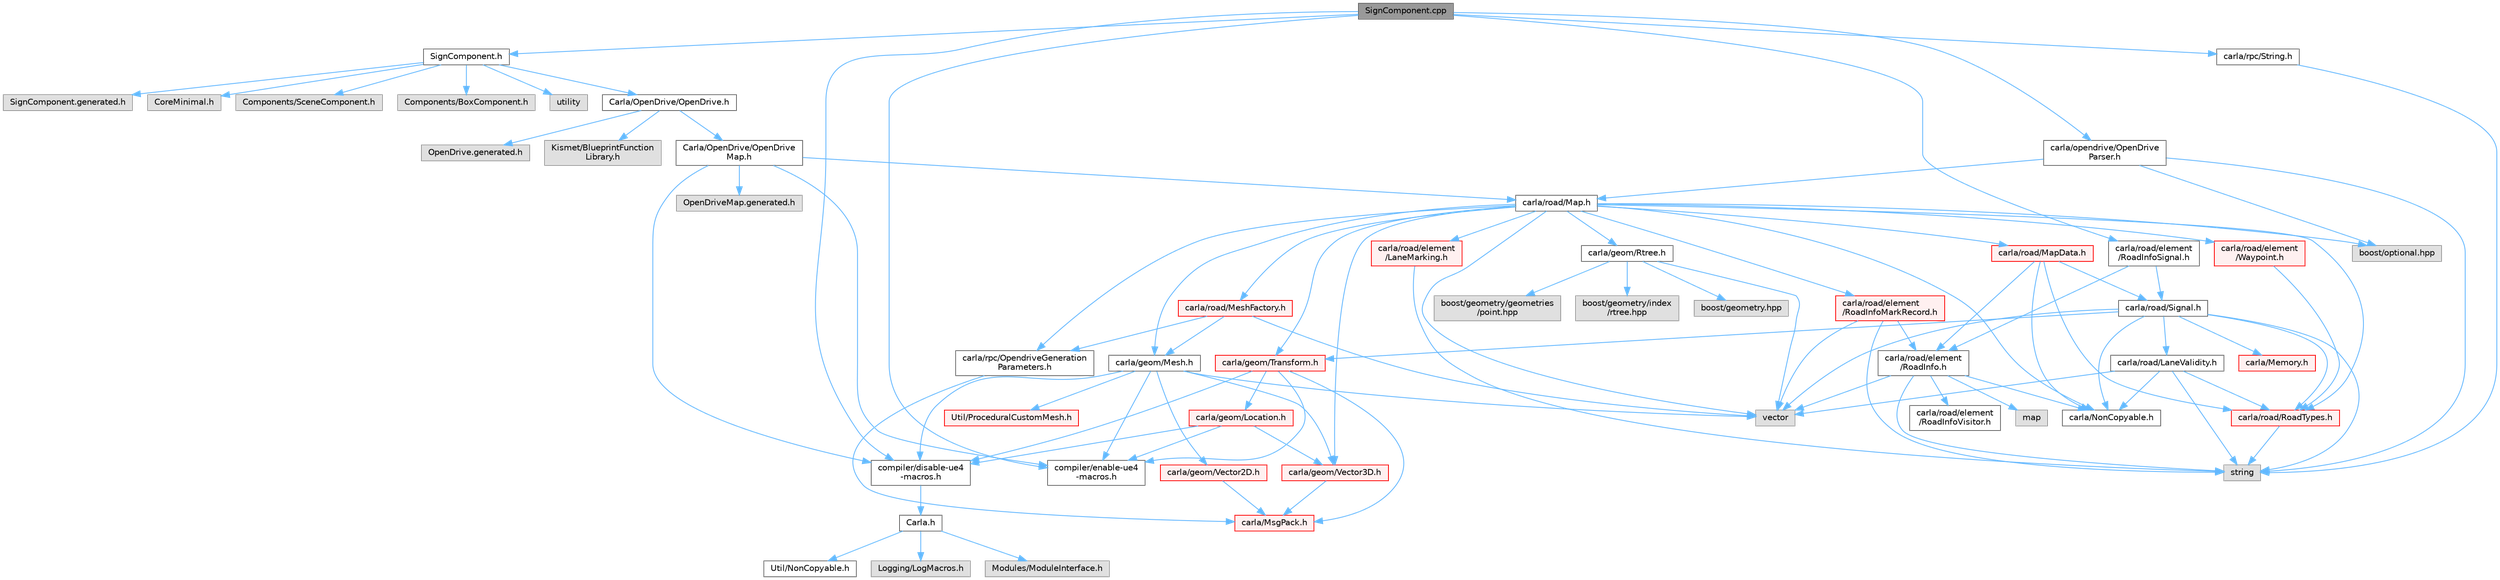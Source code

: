 digraph "SignComponent.cpp"
{
 // INTERACTIVE_SVG=YES
 // LATEX_PDF_SIZE
  bgcolor="transparent";
  edge [fontname=Helvetica,fontsize=10,labelfontname=Helvetica,labelfontsize=10];
  node [fontname=Helvetica,fontsize=10,shape=box,height=0.2,width=0.4];
  Node1 [id="Node000001",label="SignComponent.cpp",height=0.2,width=0.4,color="gray40", fillcolor="grey60", style="filled", fontcolor="black",tooltip=" "];
  Node1 -> Node2 [id="edge1_Node000001_Node000002",color="steelblue1",style="solid",tooltip=" "];
  Node2 [id="Node000002",label="SignComponent.h",height=0.2,width=0.4,color="grey40", fillcolor="white", style="filled",URL="$de/d8e/SignComponent_8h.html",tooltip=" "];
  Node2 -> Node3 [id="edge2_Node000002_Node000003",color="steelblue1",style="solid",tooltip=" "];
  Node3 [id="Node000003",label="CoreMinimal.h",height=0.2,width=0.4,color="grey60", fillcolor="#E0E0E0", style="filled",tooltip=" "];
  Node2 -> Node4 [id="edge3_Node000002_Node000004",color="steelblue1",style="solid",tooltip=" "];
  Node4 [id="Node000004",label="Components/SceneComponent.h",height=0.2,width=0.4,color="grey60", fillcolor="#E0E0E0", style="filled",tooltip=" "];
  Node2 -> Node5 [id="edge4_Node000002_Node000005",color="steelblue1",style="solid",tooltip=" "];
  Node5 [id="Node000005",label="Components/BoxComponent.h",height=0.2,width=0.4,color="grey60", fillcolor="#E0E0E0", style="filled",tooltip=" "];
  Node2 -> Node6 [id="edge5_Node000002_Node000006",color="steelblue1",style="solid",tooltip=" "];
  Node6 [id="Node000006",label="Carla/OpenDrive/OpenDrive.h",height=0.2,width=0.4,color="grey40", fillcolor="white", style="filled",URL="$d1/d9b/Unreal_2CarlaUE4_2Plugins_2Carla_2Source_2Carla_2OpenDrive_2OpenDrive_8h.html",tooltip=" "];
  Node6 -> Node7 [id="edge6_Node000006_Node000007",color="steelblue1",style="solid",tooltip=" "];
  Node7 [id="Node000007",label="Carla/OpenDrive/OpenDrive\lMap.h",height=0.2,width=0.4,color="grey40", fillcolor="white", style="filled",URL="$d6/d95/OpenDriveMap_8h.html",tooltip=" "];
  Node7 -> Node8 [id="edge7_Node000007_Node000008",color="steelblue1",style="solid",tooltip=" "];
  Node8 [id="Node000008",label="compiler/disable-ue4\l-macros.h",height=0.2,width=0.4,color="grey40", fillcolor="white", style="filled",URL="$d2/d02/disable-ue4-macros_8h.html",tooltip=" "];
  Node8 -> Node9 [id="edge8_Node000008_Node000009",color="steelblue1",style="solid",tooltip=" "];
  Node9 [id="Node000009",label="Carla.h",height=0.2,width=0.4,color="grey40", fillcolor="white", style="filled",URL="$d7/d7d/Carla_8h.html",tooltip=" "];
  Node9 -> Node10 [id="edge9_Node000009_Node000010",color="steelblue1",style="solid",tooltip=" "];
  Node10 [id="Node000010",label="Util/NonCopyable.h",height=0.2,width=0.4,color="grey40", fillcolor="white", style="filled",URL="$d4/d57/Unreal_2CarlaUE4_2Plugins_2Carla_2Source_2Carla_2Util_2NonCopyable_8h.html",tooltip=" "];
  Node9 -> Node11 [id="edge10_Node000009_Node000011",color="steelblue1",style="solid",tooltip=" "];
  Node11 [id="Node000011",label="Logging/LogMacros.h",height=0.2,width=0.4,color="grey60", fillcolor="#E0E0E0", style="filled",tooltip=" "];
  Node9 -> Node12 [id="edge11_Node000009_Node000012",color="steelblue1",style="solid",tooltip=" "];
  Node12 [id="Node000012",label="Modules/ModuleInterface.h",height=0.2,width=0.4,color="grey60", fillcolor="#E0E0E0", style="filled",tooltip=" "];
  Node7 -> Node13 [id="edge12_Node000007_Node000013",color="steelblue1",style="solid",tooltip=" "];
  Node13 [id="Node000013",label="carla/road/Map.h",height=0.2,width=0.4,color="grey40", fillcolor="white", style="filled",URL="$df/d64/road_2Map_8h.html",tooltip=" "];
  Node13 -> Node14 [id="edge13_Node000013_Node000014",color="steelblue1",style="solid",tooltip=" "];
  Node14 [id="Node000014",label="carla/geom/Mesh.h",height=0.2,width=0.4,color="grey40", fillcolor="white", style="filled",URL="$d9/d31/Mesh_8h.html",tooltip=" "];
  Node14 -> Node15 [id="edge14_Node000014_Node000015",color="steelblue1",style="solid",tooltip=" "];
  Node15 [id="Node000015",label="vector",height=0.2,width=0.4,color="grey60", fillcolor="#E0E0E0", style="filled",tooltip=" "];
  Node14 -> Node16 [id="edge15_Node000014_Node000016",color="steelblue1",style="solid",tooltip=" "];
  Node16 [id="Node000016",label="carla/geom/Vector3D.h",height=0.2,width=0.4,color="red", fillcolor="#FFF0F0", style="filled",URL="$de/d70/geom_2Vector3D_8h.html",tooltip=" "];
  Node16 -> Node17 [id="edge16_Node000016_Node000017",color="steelblue1",style="solid",tooltip=" "];
  Node17 [id="Node000017",label="carla/MsgPack.h",height=0.2,width=0.4,color="red", fillcolor="#FFF0F0", style="filled",URL="$d9/d6f/MsgPack_8h.html",tooltip=" "];
  Node14 -> Node33 [id="edge17_Node000014_Node000033",color="steelblue1",style="solid",tooltip=" "];
  Node33 [id="Node000033",label="carla/geom/Vector2D.h",height=0.2,width=0.4,color="red", fillcolor="#FFF0F0", style="filled",URL="$d7/d26/geom_2Vector2D_8h.html",tooltip=" "];
  Node33 -> Node17 [id="edge18_Node000033_Node000017",color="steelblue1",style="solid",tooltip=" "];
  Node14 -> Node34 [id="edge19_Node000014_Node000034",color="steelblue1",style="solid",tooltip=" "];
  Node34 [id="Node000034",label="compiler/enable-ue4\l-macros.h",height=0.2,width=0.4,color="grey40", fillcolor="white", style="filled",URL="$d9/da2/enable-ue4-macros_8h.html",tooltip=" "];
  Node14 -> Node35 [id="edge20_Node000014_Node000035",color="steelblue1",style="solid",tooltip=" "];
  Node35 [id="Node000035",label="Util/ProceduralCustomMesh.h",height=0.2,width=0.4,color="red", fillcolor="#FFF0F0", style="filled",URL="$d5/d30/ProceduralCustomMesh_8h.html",tooltip=" "];
  Node14 -> Node8 [id="edge21_Node000014_Node000008",color="steelblue1",style="solid",tooltip=" "];
  Node13 -> Node37 [id="edge22_Node000013_Node000037",color="steelblue1",style="solid",tooltip=" "];
  Node37 [id="Node000037",label="carla/geom/Rtree.h",height=0.2,width=0.4,color="grey40", fillcolor="white", style="filled",URL="$d5/d30/Rtree_8h.html",tooltip=" "];
  Node37 -> Node15 [id="edge23_Node000037_Node000015",color="steelblue1",style="solid",tooltip=" "];
  Node37 -> Node38 [id="edge24_Node000037_Node000038",color="steelblue1",style="solid",tooltip=" "];
  Node38 [id="Node000038",label="boost/geometry.hpp",height=0.2,width=0.4,color="grey60", fillcolor="#E0E0E0", style="filled",tooltip=" "];
  Node37 -> Node39 [id="edge25_Node000037_Node000039",color="steelblue1",style="solid",tooltip=" "];
  Node39 [id="Node000039",label="boost/geometry/geometries\l/point.hpp",height=0.2,width=0.4,color="grey60", fillcolor="#E0E0E0", style="filled",tooltip=" "];
  Node37 -> Node40 [id="edge26_Node000037_Node000040",color="steelblue1",style="solid",tooltip=" "];
  Node40 [id="Node000040",label="boost/geometry/index\l/rtree.hpp",height=0.2,width=0.4,color="grey60", fillcolor="#E0E0E0", style="filled",tooltip=" "];
  Node13 -> Node41 [id="edge27_Node000013_Node000041",color="steelblue1",style="solid",tooltip=" "];
  Node41 [id="Node000041",label="carla/geom/Transform.h",height=0.2,width=0.4,color="red", fillcolor="#FFF0F0", style="filled",URL="$de/d17/geom_2Transform_8h.html",tooltip=" "];
  Node41 -> Node17 [id="edge28_Node000041_Node000017",color="steelblue1",style="solid",tooltip=" "];
  Node41 -> Node42 [id="edge29_Node000041_Node000042",color="steelblue1",style="solid",tooltip=" "];
  Node42 [id="Node000042",label="carla/geom/Location.h",height=0.2,width=0.4,color="red", fillcolor="#FFF0F0", style="filled",URL="$d9/d8b/geom_2Location_8h.html",tooltip=" "];
  Node42 -> Node16 [id="edge30_Node000042_Node000016",color="steelblue1",style="solid",tooltip=" "];
  Node42 -> Node34 [id="edge31_Node000042_Node000034",color="steelblue1",style="solid",tooltip=" "];
  Node42 -> Node8 [id="edge32_Node000042_Node000008",color="steelblue1",style="solid",tooltip=" "];
  Node41 -> Node34 [id="edge33_Node000041_Node000034",color="steelblue1",style="solid",tooltip=" "];
  Node41 -> Node8 [id="edge34_Node000041_Node000008",color="steelblue1",style="solid",tooltip=" "];
  Node13 -> Node50 [id="edge35_Node000013_Node000050",color="steelblue1",style="solid",tooltip=" "];
  Node50 [id="Node000050",label="carla/NonCopyable.h",height=0.2,width=0.4,color="grey40", fillcolor="white", style="filled",URL="$d4/dd8/LibCarla_2source_2carla_2NonCopyable_8h.html",tooltip=" "];
  Node13 -> Node51 [id="edge36_Node000013_Node000051",color="steelblue1",style="solid",tooltip=" "];
  Node51 [id="Node000051",label="carla/road/element\l/LaneMarking.h",height=0.2,width=0.4,color="red", fillcolor="#FFF0F0", style="filled",URL="$d5/d4c/LaneMarking_8h.html",tooltip=" "];
  Node51 -> Node52 [id="edge37_Node000051_Node000052",color="steelblue1",style="solid",tooltip=" "];
  Node52 [id="Node000052",label="string",height=0.2,width=0.4,color="grey60", fillcolor="#E0E0E0", style="filled",tooltip=" "];
  Node13 -> Node53 [id="edge38_Node000013_Node000053",color="steelblue1",style="solid",tooltip=" "];
  Node53 [id="Node000053",label="carla/road/element\l/RoadInfoMarkRecord.h",height=0.2,width=0.4,color="red", fillcolor="#FFF0F0", style="filled",URL="$dd/d32/RoadInfoMarkRecord_8h.html",tooltip=" "];
  Node53 -> Node54 [id="edge39_Node000053_Node000054",color="steelblue1",style="solid",tooltip=" "];
  Node54 [id="Node000054",label="carla/road/element\l/RoadInfo.h",height=0.2,width=0.4,color="grey40", fillcolor="white", style="filled",URL="$de/d3a/RoadInfo_8h.html",tooltip=" "];
  Node54 -> Node55 [id="edge40_Node000054_Node000055",color="steelblue1",style="solid",tooltip=" "];
  Node55 [id="Node000055",label="carla/road/element\l/RoadInfoVisitor.h",height=0.2,width=0.4,color="grey40", fillcolor="white", style="filled",URL="$d6/d67/RoadInfoVisitor_8h.html",tooltip=" "];
  Node54 -> Node50 [id="edge41_Node000054_Node000050",color="steelblue1",style="solid",tooltip=" "];
  Node54 -> Node56 [id="edge42_Node000054_Node000056",color="steelblue1",style="solid",tooltip=" "];
  Node56 [id="Node000056",label="map",height=0.2,width=0.4,color="grey60", fillcolor="#E0E0E0", style="filled",tooltip=" "];
  Node54 -> Node52 [id="edge43_Node000054_Node000052",color="steelblue1",style="solid",tooltip=" "];
  Node54 -> Node15 [id="edge44_Node000054_Node000015",color="steelblue1",style="solid",tooltip=" "];
  Node53 -> Node52 [id="edge45_Node000053_Node000052",color="steelblue1",style="solid",tooltip=" "];
  Node53 -> Node15 [id="edge46_Node000053_Node000015",color="steelblue1",style="solid",tooltip=" "];
  Node13 -> Node58 [id="edge47_Node000013_Node000058",color="steelblue1",style="solid",tooltip=" "];
  Node58 [id="Node000058",label="carla/road/element\l/Waypoint.h",height=0.2,width=0.4,color="red", fillcolor="#FFF0F0", style="filled",URL="$d3/dbb/road_2element_2Waypoint_8h.html",tooltip=" "];
  Node58 -> Node59 [id="edge48_Node000058_Node000059",color="steelblue1",style="solid",tooltip=" "];
  Node59 [id="Node000059",label="carla/road/RoadTypes.h",height=0.2,width=0.4,color="red", fillcolor="#FFF0F0", style="filled",URL="$d6/dbb/RoadTypes_8h.html",tooltip=" "];
  Node59 -> Node52 [id="edge49_Node000059_Node000052",color="steelblue1",style="solid",tooltip=" "];
  Node13 -> Node61 [id="edge50_Node000013_Node000061",color="steelblue1",style="solid",tooltip=" "];
  Node61 [id="Node000061",label="carla/road/MapData.h",height=0.2,width=0.4,color="red", fillcolor="#FFF0F0", style="filled",URL="$d5/db7/MapData_8h.html",tooltip=" "];
  Node61 -> Node50 [id="edge51_Node000061_Node000050",color="steelblue1",style="solid",tooltip=" "];
  Node61 -> Node54 [id="edge52_Node000061_Node000054",color="steelblue1",style="solid",tooltip=" "];
  Node61 -> Node59 [id="edge53_Node000061_Node000059",color="steelblue1",style="solid",tooltip=" "];
  Node61 -> Node86 [id="edge54_Node000061_Node000086",color="steelblue1",style="solid",tooltip=" "];
  Node86 [id="Node000086",label="carla/road/Signal.h",height=0.2,width=0.4,color="grey40", fillcolor="white", style="filled",URL="$d0/def/Signal_8h.html",tooltip=" "];
  Node86 -> Node87 [id="edge55_Node000086_Node000087",color="steelblue1",style="solid",tooltip=" "];
  Node87 [id="Node000087",label="carla/Memory.h",height=0.2,width=0.4,color="red", fillcolor="#FFF0F0", style="filled",URL="$de/d5c/Memory_8h.html",tooltip=" "];
  Node86 -> Node50 [id="edge56_Node000086_Node000050",color="steelblue1",style="solid",tooltip=" "];
  Node86 -> Node59 [id="edge57_Node000086_Node000059",color="steelblue1",style="solid",tooltip=" "];
  Node86 -> Node92 [id="edge58_Node000086_Node000092",color="steelblue1",style="solid",tooltip=" "];
  Node92 [id="Node000092",label="carla/road/LaneValidity.h",height=0.2,width=0.4,color="grey40", fillcolor="white", style="filled",URL="$d9/d74/LaneValidity_8h.html",tooltip=" "];
  Node92 -> Node50 [id="edge59_Node000092_Node000050",color="steelblue1",style="solid",tooltip=" "];
  Node92 -> Node52 [id="edge60_Node000092_Node000052",color="steelblue1",style="solid",tooltip=" "];
  Node92 -> Node15 [id="edge61_Node000092_Node000015",color="steelblue1",style="solid",tooltip=" "];
  Node92 -> Node59 [id="edge62_Node000092_Node000059",color="steelblue1",style="solid",tooltip=" "];
  Node86 -> Node41 [id="edge63_Node000086_Node000041",color="steelblue1",style="solid",tooltip=" "];
  Node86 -> Node52 [id="edge64_Node000086_Node000052",color="steelblue1",style="solid",tooltip=" "];
  Node86 -> Node15 [id="edge65_Node000086_Node000015",color="steelblue1",style="solid",tooltip=" "];
  Node13 -> Node59 [id="edge66_Node000013_Node000059",color="steelblue1",style="solid",tooltip=" "];
  Node13 -> Node93 [id="edge67_Node000013_Node000093",color="steelblue1",style="solid",tooltip=" "];
  Node93 [id="Node000093",label="carla/road/MeshFactory.h",height=0.2,width=0.4,color="red", fillcolor="#FFF0F0", style="filled",URL="$d9/d87/MeshFactory_8h.html",tooltip=" "];
  Node93 -> Node15 [id="edge68_Node000093_Node000015",color="steelblue1",style="solid",tooltip=" "];
  Node93 -> Node14 [id="edge69_Node000093_Node000014",color="steelblue1",style="solid",tooltip=" "];
  Node93 -> Node94 [id="edge70_Node000093_Node000094",color="steelblue1",style="solid",tooltip=" "];
  Node94 [id="Node000094",label="carla/rpc/OpendriveGeneration\lParameters.h",height=0.2,width=0.4,color="grey40", fillcolor="white", style="filled",URL="$d9/d3b/OpendriveGenerationParameters_8h.html",tooltip=" "];
  Node94 -> Node17 [id="edge71_Node000094_Node000017",color="steelblue1",style="solid",tooltip=" "];
  Node13 -> Node16 [id="edge72_Node000013_Node000016",color="steelblue1",style="solid",tooltip=" "];
  Node13 -> Node94 [id="edge73_Node000013_Node000094",color="steelblue1",style="solid",tooltip=" "];
  Node13 -> Node95 [id="edge74_Node000013_Node000095",color="steelblue1",style="solid",tooltip=" "];
  Node95 [id="Node000095",label="boost/optional.hpp",height=0.2,width=0.4,color="grey60", fillcolor="#E0E0E0", style="filled",tooltip=" "];
  Node13 -> Node15 [id="edge75_Node000013_Node000015",color="steelblue1",style="solid",tooltip=" "];
  Node7 -> Node34 [id="edge76_Node000007_Node000034",color="steelblue1",style="solid",tooltip=" "];
  Node7 -> Node96 [id="edge77_Node000007_Node000096",color="steelblue1",style="solid",tooltip=" "];
  Node96 [id="Node000096",label="OpenDriveMap.generated.h",height=0.2,width=0.4,color="grey60", fillcolor="#E0E0E0", style="filled",tooltip=" "];
  Node6 -> Node97 [id="edge78_Node000006_Node000097",color="steelblue1",style="solid",tooltip=" "];
  Node97 [id="Node000097",label="Kismet/BlueprintFunction\lLibrary.h",height=0.2,width=0.4,color="grey60", fillcolor="#E0E0E0", style="filled",tooltip=" "];
  Node6 -> Node98 [id="edge79_Node000006_Node000098",color="steelblue1",style="solid",tooltip=" "];
  Node98 [id="Node000098",label="OpenDrive.generated.h",height=0.2,width=0.4,color="grey60", fillcolor="#E0E0E0", style="filled",tooltip=" "];
  Node2 -> Node45 [id="edge80_Node000002_Node000045",color="steelblue1",style="solid",tooltip=" "];
  Node45 [id="Node000045",label="utility",height=0.2,width=0.4,color="grey60", fillcolor="#E0E0E0", style="filled",tooltip=" "];
  Node2 -> Node99 [id="edge81_Node000002_Node000099",color="steelblue1",style="solid",tooltip=" "];
  Node99 [id="Node000099",label="SignComponent.generated.h",height=0.2,width=0.4,color="grey60", fillcolor="#E0E0E0", style="filled",tooltip=" "];
  Node1 -> Node8 [id="edge82_Node000001_Node000008",color="steelblue1",style="solid",tooltip=" "];
  Node1 -> Node100 [id="edge83_Node000001_Node000100",color="steelblue1",style="solid",tooltip=" "];
  Node100 [id="Node000100",label="carla/opendrive/OpenDrive\lParser.h",height=0.2,width=0.4,color="grey40", fillcolor="white", style="filled",URL="$d1/dd9/OpenDriveParser_8h.html",tooltip=" "];
  Node100 -> Node13 [id="edge84_Node000100_Node000013",color="steelblue1",style="solid",tooltip=" "];
  Node100 -> Node95 [id="edge85_Node000100_Node000095",color="steelblue1",style="solid",tooltip=" "];
  Node100 -> Node52 [id="edge86_Node000100_Node000052",color="steelblue1",style="solid",tooltip=" "];
  Node1 -> Node101 [id="edge87_Node000001_Node000101",color="steelblue1",style="solid",tooltip=" "];
  Node101 [id="Node000101",label="carla/road/element\l/RoadInfoSignal.h",height=0.2,width=0.4,color="grey40", fillcolor="white", style="filled",URL="$d1/d1d/RoadInfoSignal_8h.html",tooltip=" "];
  Node101 -> Node86 [id="edge88_Node000101_Node000086",color="steelblue1",style="solid",tooltip=" "];
  Node101 -> Node54 [id="edge89_Node000101_Node000054",color="steelblue1",style="solid",tooltip=" "];
  Node1 -> Node102 [id="edge90_Node000001_Node000102",color="steelblue1",style="solid",tooltip=" "];
  Node102 [id="Node000102",label="carla/rpc/String.h",height=0.2,width=0.4,color="grey40", fillcolor="white", style="filled",URL="$d3/d80/rpc_2String_8h.html",tooltip=" "];
  Node102 -> Node52 [id="edge91_Node000102_Node000052",color="steelblue1",style="solid",tooltip=" "];
  Node1 -> Node34 [id="edge92_Node000001_Node000034",color="steelblue1",style="solid",tooltip=" "];
}
